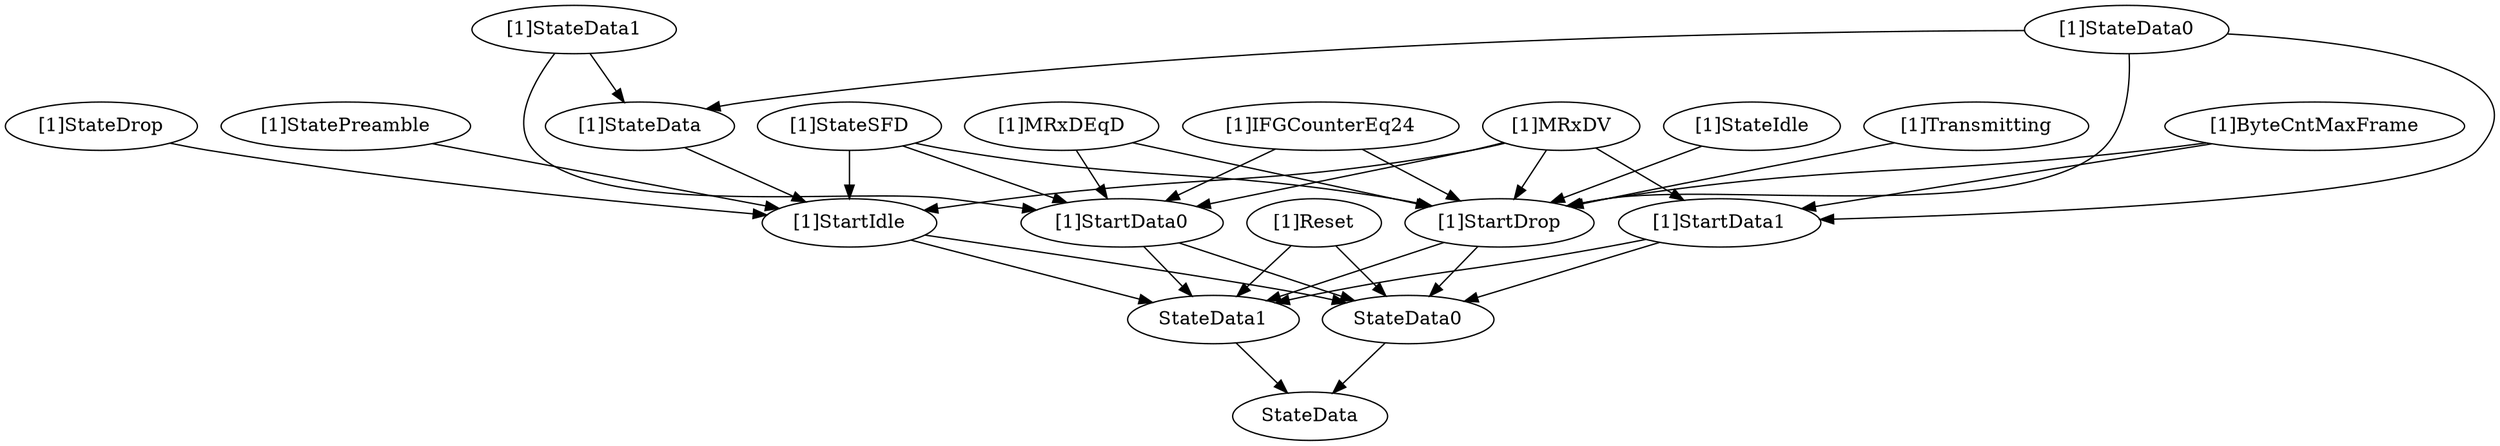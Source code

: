 strict digraph "" {
	"[1]StartDrop"	 [complexity=6,
		importance=0.31819946969,
		rank=0.0530332449483];
	StateData1	 [complexity=3,
		importance=0.116861730633,
		rank=0.0389539102109];
	"[1]StartDrop" -> StateData1;
	StateData0	 [complexity=3,
		importance=0.117433906558,
		rank=0.0391446355194];
	"[1]StartDrop" -> StateData0;
	"[1]IFGCounterEq24"	 [complexity=10,
		importance=0.210420659556,
		rank=0.0210420659556];
	"[1]IFGCounterEq24" -> "[1]StartDrop";
	"[1]StartData0"	 [complexity=4,
		importance=0.185420659556,
		rank=0.0463551648889];
	"[1]IFGCounterEq24" -> "[1]StartData0";
	"[1]StatePreamble"	 [complexity=12,
		importance=0.396696424391,
		rank=0.0330580353659];
	"[1]StartIdle"	 [complexity=6,
		importance=0.33550984012,
		rank=0.0559183066867];
	"[1]StatePreamble" -> "[1]StartIdle";
	"[1]Transmitting"	 [complexity=15,
		importance=0.34319946969,
		rank=0.022879964646];
	"[1]Transmitting" -> "[1]StartDrop";
	"[1]StateDrop"	 [complexity=12,
		importance=0.375530202242,
		rank=0.0312941835202];
	"[1]StateDrop" -> "[1]StartIdle";
	"[1]StateData"	 [complexity=12,
		importance=0.387595551598,
		rank=0.0322996292999];
	"[1]StateData" -> "[1]StartIdle";
	"[1]StateIdle"	 [complexity=15,
		importance=0.379584480173,
		rank=0.0253056320115];
	"[1]StateIdle" -> "[1]StartDrop";
	"[1]StateData0"	 [complexity=10,
		importance=0.344440831929,
		rank=0.0344440831929];
	"[1]StateData0" -> "[1]StartDrop";
	"[1]StateData0" -> "[1]StateData";
	"[1]StartData1"	 [complexity=6,
		importance=0.279092636849,
		rank=0.0465154394748];
	"[1]StateData0" -> "[1]StartData1";
	"[1]StartData0" -> StateData1;
	"[1]StartData0" -> StateData0;
	"[1]StartData1" -> StateData1;
	"[1]StartData1" -> StateData0;
	StateData	 [complexity=0,
		importance=0.0520857114781,
		rank=0.0];
	"[1]MRxDV"	 [complexity=10,
		importance=0.304092636849,
		rank=0.0304092636849];
	"[1]MRxDV" -> "[1]StartDrop";
	"[1]MRxDV" -> "[1]StartData0";
	"[1]MRxDV" -> "[1]StartData1";
	"[1]MRxDV" -> "[1]StartIdle";
	"[1]MRxDEqD"	 [complexity=10,
		importance=0.210420659556,
		rank=0.0210420659556];
	"[1]MRxDEqD" -> "[1]StartDrop";
	"[1]MRxDEqD" -> "[1]StartData0";
	"[1]StartIdle" -> StateData1;
	"[1]StartIdle" -> StateData0;
	"[1]ByteCntMaxFrame"	 [complexity=10,
		importance=0.304092636849,
		rank=0.0304092636849];
	"[1]ByteCntMaxFrame" -> "[1]StartDrop";
	"[1]ByteCntMaxFrame" -> "[1]StartData1";
	"[1]Reset"	 [complexity=4,
		importance=0.377301719675,
		rank=0.0943254299187];
	"[1]Reset" -> StateData1;
	"[1]Reset" -> StateData0;
	"[1]StateData1"	 [complexity=10,
		importance=0.25019667871,
		rank=0.025019667871];
	"[1]StateData1" -> "[1]StateData";
	"[1]StateData1" -> "[1]StartData0";
	"[1]StateSFD"	 [complexity=10,
		importance=0.258674757486,
		rank=0.0258674757486];
	"[1]StateSFD" -> "[1]StartDrop";
	"[1]StateSFD" -> "[1]StartData0";
	"[1]StateSFD" -> "[1]StartIdle";
	StateData1 -> StateData;
	StateData0 -> StateData;
}
